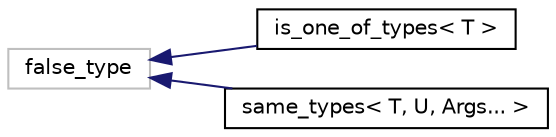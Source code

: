 digraph "Graphical Class Hierarchy"
{
  edge [fontname="Helvetica",fontsize="10",labelfontname="Helvetica",labelfontsize="10"];
  node [fontname="Helvetica",fontsize="10",shape=record];
  rankdir="LR";
  Node1 [label="false_type",height=0.2,width=0.4,color="grey75", fillcolor="white", style="filled"];
  Node1 -> Node2 [dir="back",color="midnightblue",fontsize="10",style="solid",fontname="Helvetica"];
  Node2 [label="is_one_of_types\< T \>",height=0.2,width=0.4,color="black", fillcolor="white", style="filled",URL="$structis__one__of__types_3_01_t_01_4.html"];
  Node1 -> Node3 [dir="back",color="midnightblue",fontsize="10",style="solid",fontname="Helvetica"];
  Node3 [label="same_types\< T, U, Args... \>",height=0.2,width=0.4,color="black", fillcolor="white", style="filled",URL="$structsame__types_3_01_t_00_01_u_00_01_args_8_8_8_01_4.html"];
}
